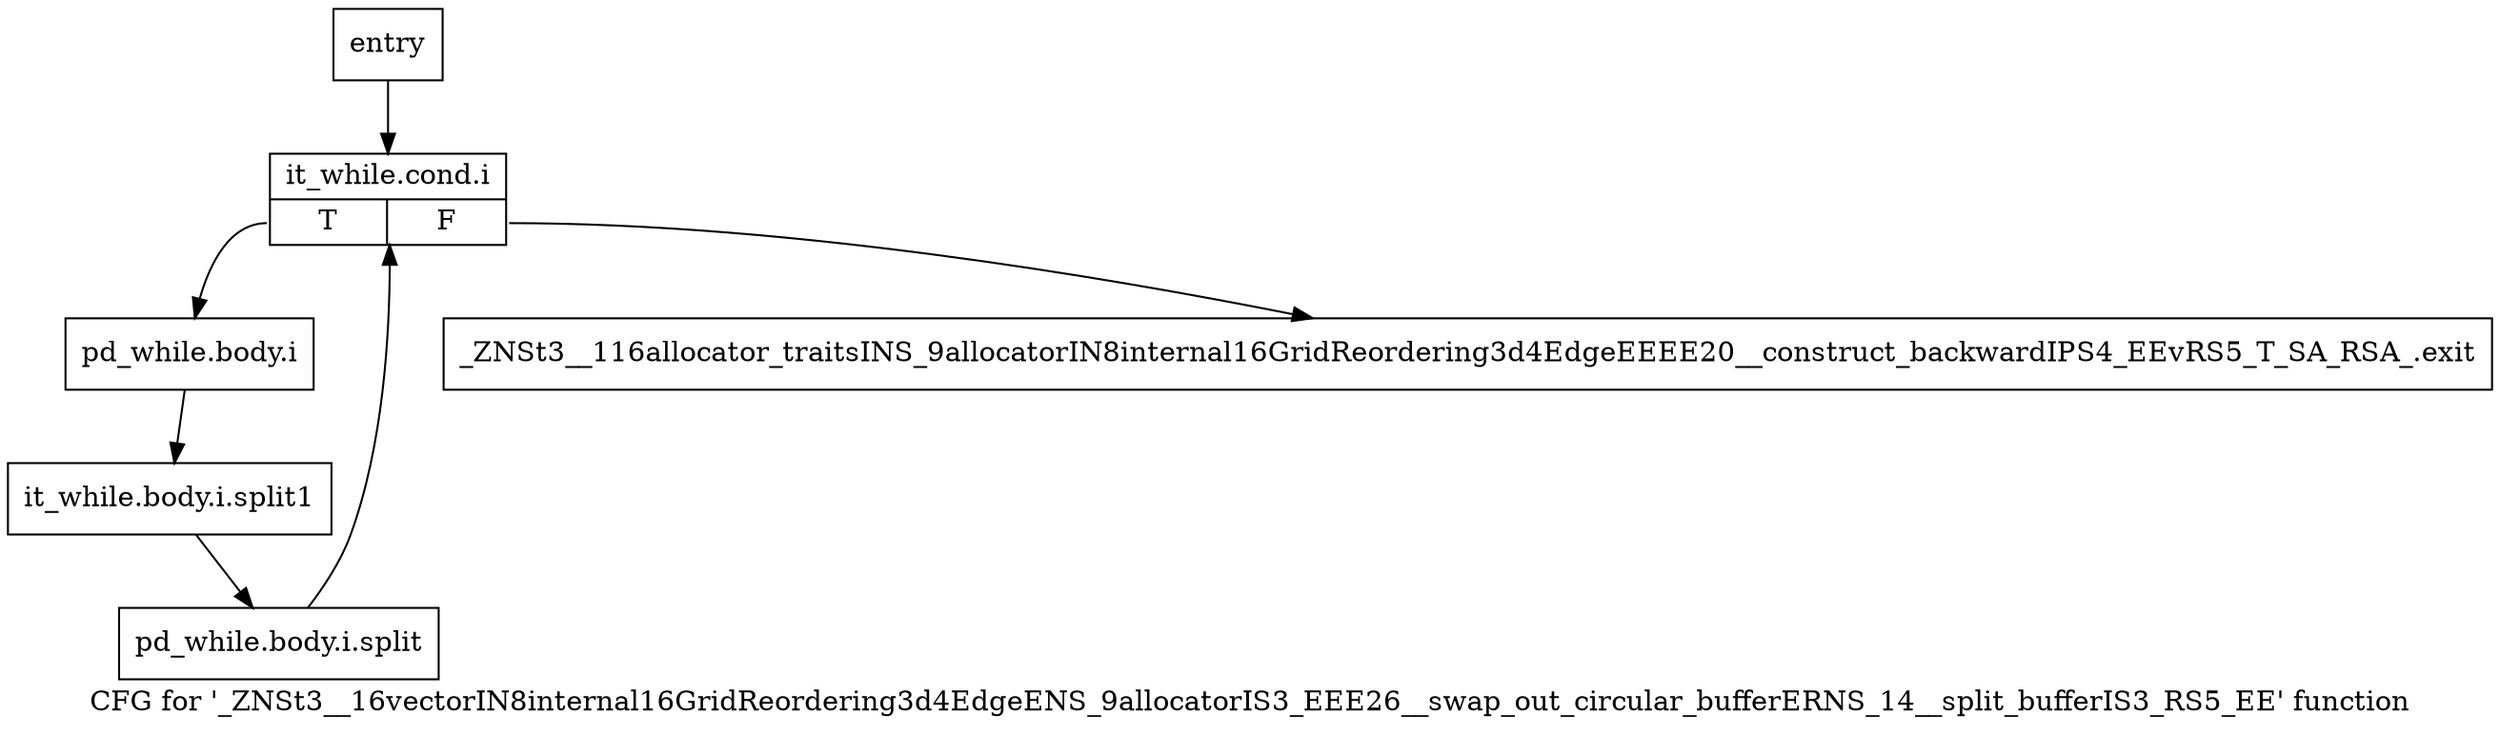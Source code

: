 digraph "CFG for '_ZNSt3__16vectorIN8internal16GridReordering3d4EdgeENS_9allocatorIS3_EEE26__swap_out_circular_bufferERNS_14__split_bufferIS3_RS5_EE' function" {
	label="CFG for '_ZNSt3__16vectorIN8internal16GridReordering3d4EdgeENS_9allocatorIS3_EEE26__swap_out_circular_bufferERNS_14__split_bufferIS3_RS5_EE' function";

	Node0x5e150b0 [shape=record,label="{entry}"];
	Node0x5e150b0 -> Node0x5e15100;
	Node0x5e15100 [shape=record,label="{it_while.cond.i|{<s0>T|<s1>F}}"];
	Node0x5e15100:s0 -> Node0x5e15150;
	Node0x5e15100:s1 -> Node0x5e151a0;
	Node0x5e15150 [shape=record,label="{pd_while.body.i}"];
	Node0x5e15150 -> Node0xa96f850;
	Node0xa96f850 [shape=record,label="{it_while.body.i.split1}"];
	Node0xa96f850 -> Node0xa96fad0;
	Node0xa96fad0 [shape=record,label="{pd_while.body.i.split}"];
	Node0xa96fad0 -> Node0x5e15100;
	Node0x5e151a0 [shape=record,label="{_ZNSt3__116allocator_traitsINS_9allocatorIN8internal16GridReordering3d4EdgeEEEE20__construct_backwardIPS4_EEvRS5_T_SA_RSA_.exit}"];
}
